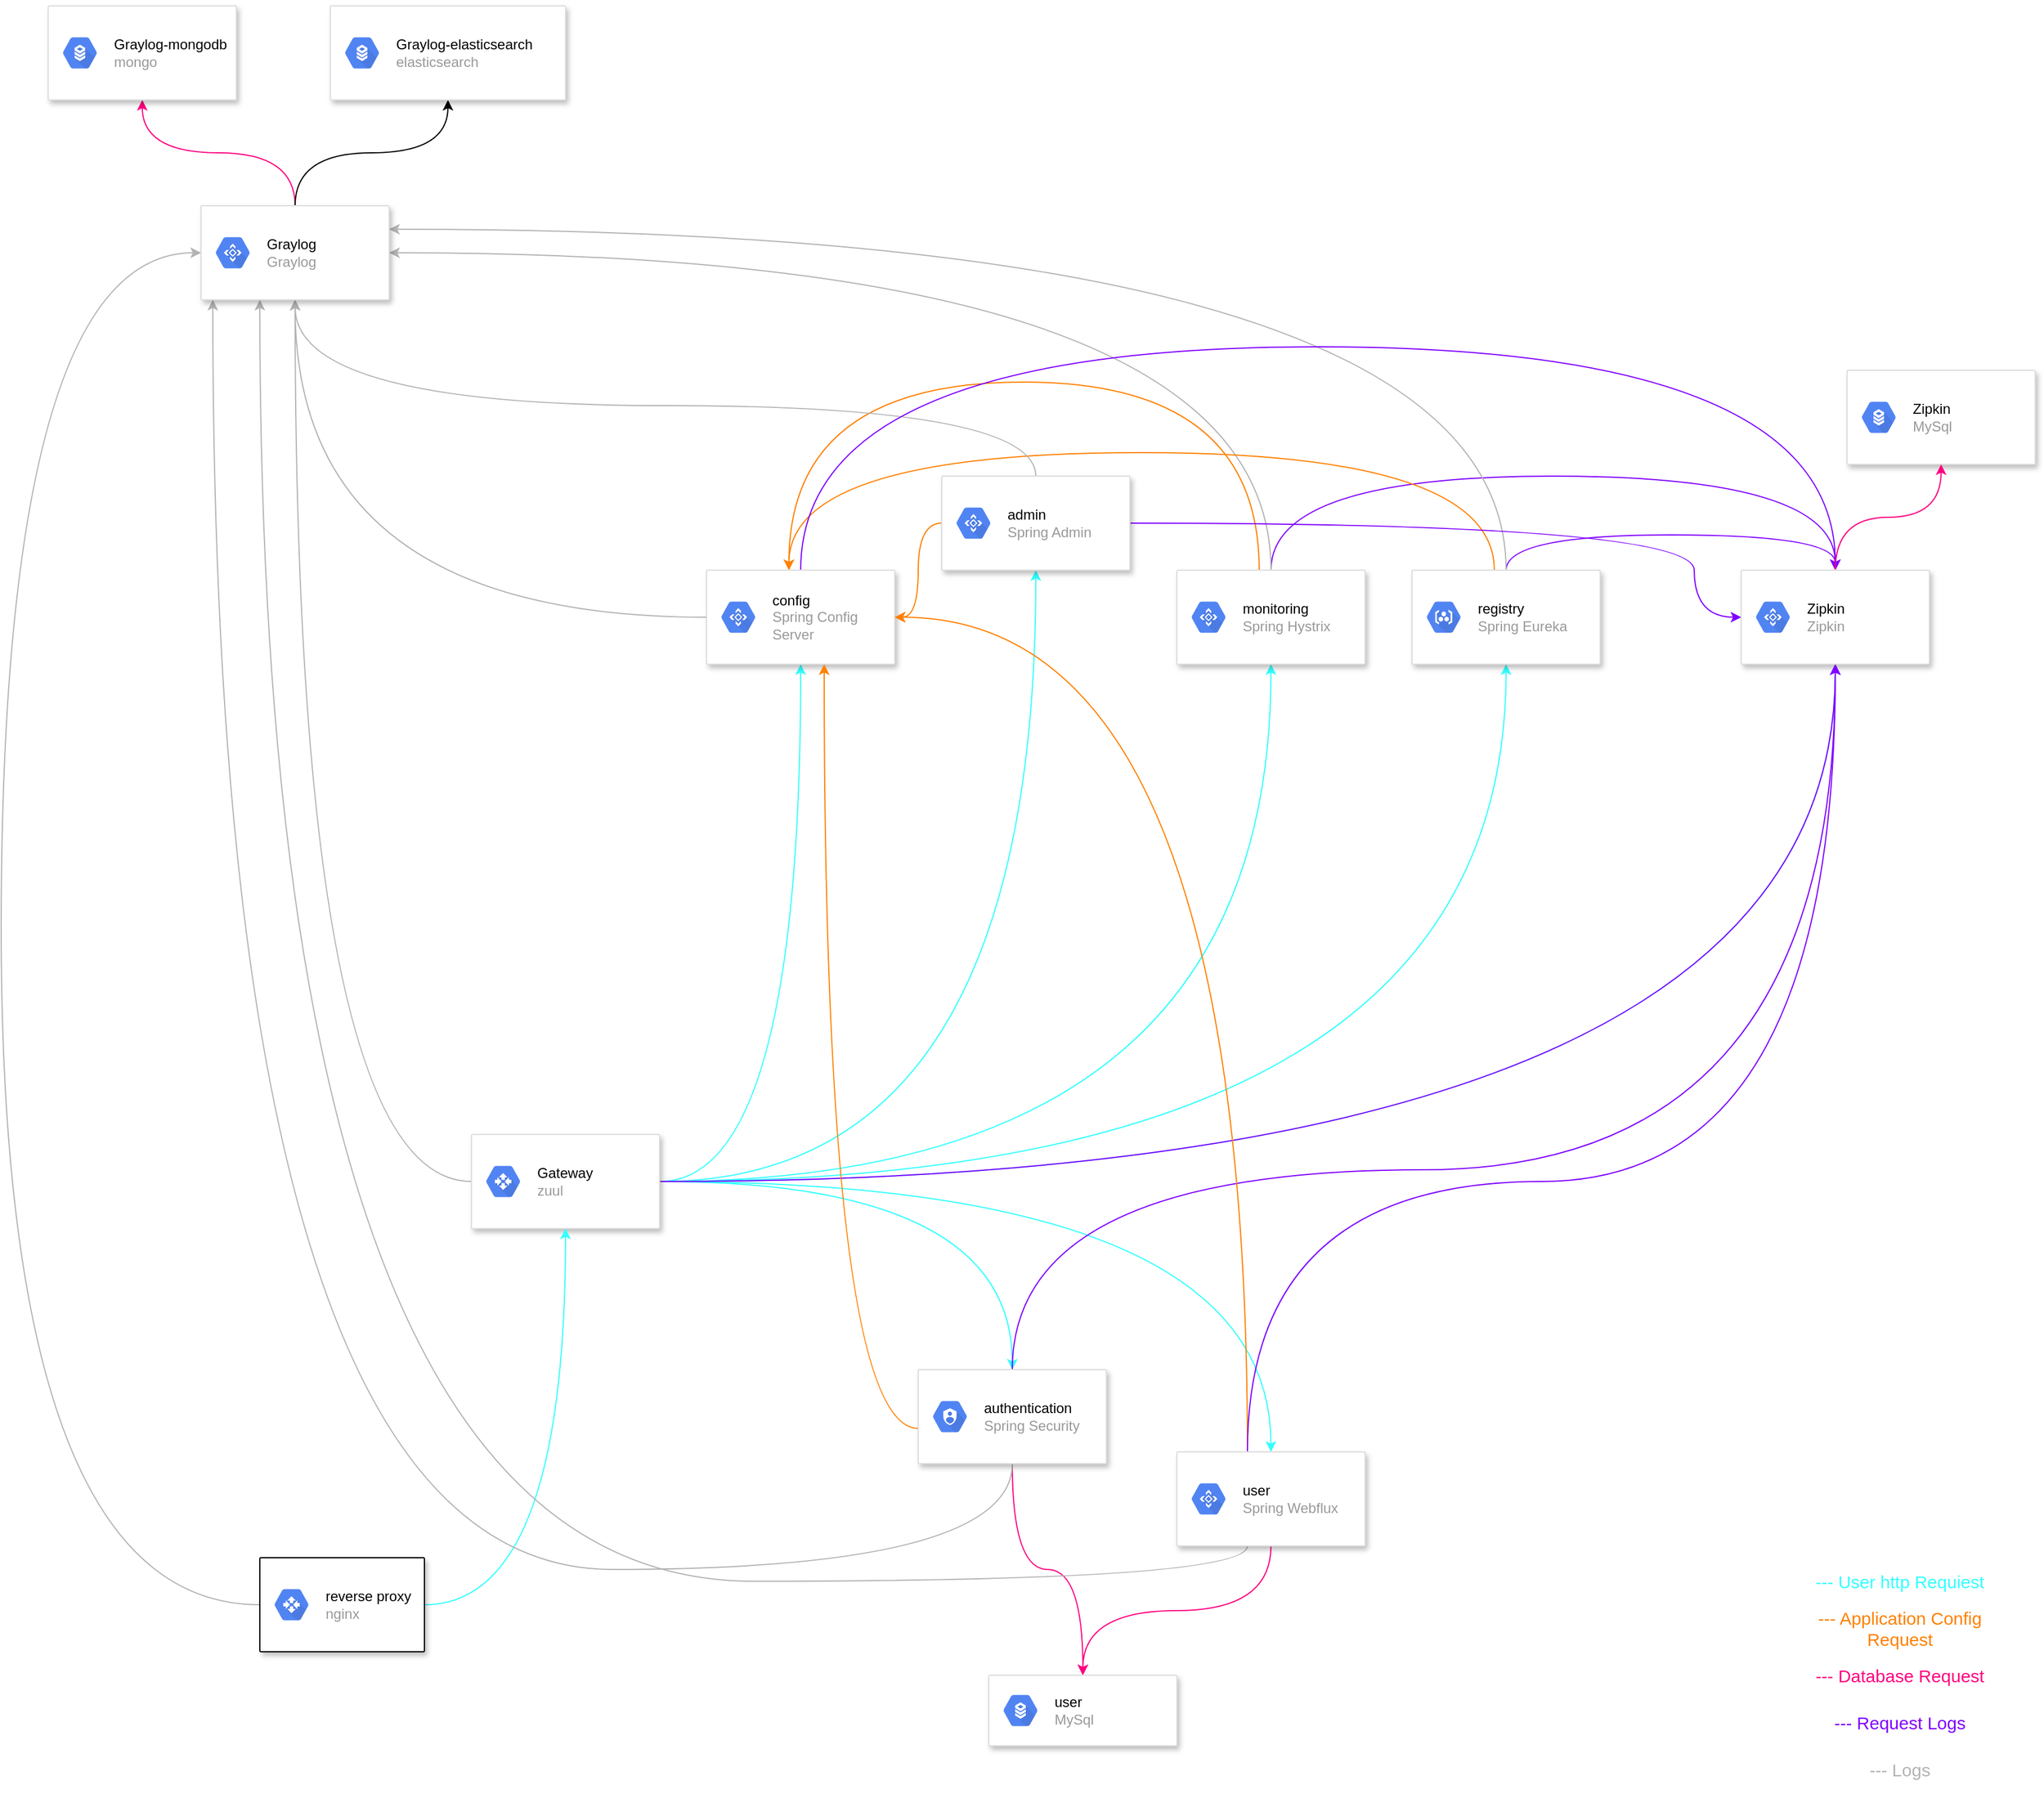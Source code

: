 <mxfile version="13.7.5" type="device"><diagram id="d1ab7348-05c3-a1e3-ca4d-12c340fd6b49" name="Page-1"><mxGraphModel dx="3200" dy="2197" grid="1" gridSize="10" guides="1" tooltips="1" connect="1" arrows="1" fold="1" page="1" pageScale="1" pageWidth="1169" pageHeight="827" background="#ffffff" math="0" shadow="0"><root><mxCell id="0"/><mxCell id="1" parent="0"/><mxCell id="CcAHjyi47y4VUba3ojhx-169" value="" style="strokeColor=#dddddd;shadow=1;strokeWidth=1;rounded=1;absoluteArcSize=1;arcSize=2;" parent="1" vertex="1"><mxGeometry x="1450" y="-330" width="160" height="80" as="geometry"/></mxCell><mxCell id="CcAHjyi47y4VUba3ojhx-170" value="&lt;font color=&quot;#000000&quot;&gt;Zipkin&lt;/font&gt;&lt;br&gt;MySql" style="dashed=0;connectable=0;html=1;fillColor=#5184F3;strokeColor=none;shape=mxgraph.gcp2.hexIcon;prIcon=cloud_sql;part=1;labelPosition=right;verticalLabelPosition=middle;align=left;verticalAlign=middle;spacingLeft=5;fontColor=#999999;fontSize=12;" parent="CcAHjyi47y4VUba3ojhx-169" vertex="1"><mxGeometry y="0.5" width="44" height="39" relative="1" as="geometry"><mxPoint x="5" y="-19.5" as="offset"/></mxGeometry></mxCell><mxCell id="assKSPEKxbRWiS6JcuyA-6" style="edgeStyle=orthogonalEdgeStyle;curved=1;rounded=0;orthogonalLoop=1;jettySize=auto;html=1;strokeColor=#33FFFF;" edge="1" parent="1" source="CcAHjyi47y4VUba3ojhx-171" target="CcAHjyi47y4VUba3ojhx-187"><mxGeometry relative="1" as="geometry"/></mxCell><mxCell id="assKSPEKxbRWiS6JcuyA-7" style="edgeStyle=orthogonalEdgeStyle;curved=1;rounded=0;orthogonalLoop=1;jettySize=auto;html=1;strokeColor=#33FFFF;" edge="1" parent="1" source="CcAHjyi47y4VUba3ojhx-171" target="CcAHjyi47y4VUba3ojhx-191"><mxGeometry relative="1" as="geometry"/></mxCell><mxCell id="assKSPEKxbRWiS6JcuyA-12" style="edgeStyle=orthogonalEdgeStyle;curved=1;rounded=0;orthogonalLoop=1;jettySize=auto;html=1;strokeColor=#33FFFF;" edge="1" parent="1" source="CcAHjyi47y4VUba3ojhx-171" target="CcAHjyi47y4VUba3ojhx-185"><mxGeometry relative="1" as="geometry"/></mxCell><mxCell id="assKSPEKxbRWiS6JcuyA-13" style="edgeStyle=orthogonalEdgeStyle;curved=1;rounded=0;orthogonalLoop=1;jettySize=auto;html=1;strokeColor=#33FFFF;" edge="1" parent="1" source="CcAHjyi47y4VUba3ojhx-171" target="CcAHjyi47y4VUba3ojhx-183"><mxGeometry relative="1" as="geometry"/></mxCell><mxCell id="assKSPEKxbRWiS6JcuyA-14" style="edgeStyle=orthogonalEdgeStyle;curved=1;rounded=0;orthogonalLoop=1;jettySize=auto;html=1;strokeColor=#33FFFF;" edge="1" parent="1" source="CcAHjyi47y4VUba3ojhx-171" target="CcAHjyi47y4VUba3ojhx-177"><mxGeometry relative="1" as="geometry"/></mxCell><mxCell id="assKSPEKxbRWiS6JcuyA-15" style="edgeStyle=orthogonalEdgeStyle;curved=1;rounded=0;orthogonalLoop=1;jettySize=auto;html=1;strokeColor=#33FFFF;" edge="1" parent="1" source="CcAHjyi47y4VUba3ojhx-171" target="CcAHjyi47y4VUba3ojhx-181"><mxGeometry relative="1" as="geometry"/></mxCell><mxCell id="assKSPEKxbRWiS6JcuyA-16" style="edgeStyle=orthogonalEdgeStyle;curved=1;rounded=0;orthogonalLoop=1;jettySize=auto;html=1;strokeColor=#33FFFF;" edge="1" parent="1" source="CcAHjyi47y4VUba3ojhx-171" target="CcAHjyi47y4VUba3ojhx-189"><mxGeometry relative="1" as="geometry"/></mxCell><mxCell id="assKSPEKxbRWiS6JcuyA-51" style="edgeStyle=orthogonalEdgeStyle;curved=1;rounded=0;orthogonalLoop=1;jettySize=auto;html=1;fontSize=15;fontColor=#7F00FF;strokeColor=#B3B3B3;" edge="1" parent="1" source="CcAHjyi47y4VUba3ojhx-171" target="assKSPEKxbRWiS6JcuyA-31"><mxGeometry relative="1" as="geometry"/></mxCell><mxCell id="assKSPEKxbRWiS6JcuyA-52" style="edgeStyle=orthogonalEdgeStyle;curved=1;rounded=0;orthogonalLoop=1;jettySize=auto;html=1;fontSize=15;fontColor=#7F00FF;strokeColor=#7F00FF;" edge="1" parent="1" source="CcAHjyi47y4VUba3ojhx-171" target="CcAHjyi47y4VUba3ojhx-189"><mxGeometry relative="1" as="geometry"/></mxCell><mxCell id="CcAHjyi47y4VUba3ojhx-171" value="" style="strokeColor=#dddddd;shadow=1;strokeWidth=1;rounded=1;absoluteArcSize=1;arcSize=2;" parent="1" vertex="1"><mxGeometry x="280" y="320" width="160" height="80" as="geometry"/></mxCell><mxCell id="CcAHjyi47y4VUba3ojhx-172" value="&lt;font color=&quot;#000000&quot;&gt;Gateway&lt;/font&gt;&lt;br&gt;zuul" style="dashed=0;connectable=0;html=1;fillColor=#5184F3;strokeColor=none;shape=mxgraph.gcp2.hexIcon;prIcon=cloud_router;part=1;labelPosition=right;verticalLabelPosition=middle;align=left;verticalAlign=middle;spacingLeft=5;fontColor=#999999;fontSize=12;" parent="CcAHjyi47y4VUba3ojhx-171" vertex="1"><mxGeometry y="0.5" width="44" height="39" relative="1" as="geometry"><mxPoint x="5" y="-19.5" as="offset"/></mxGeometry></mxCell><mxCell id="assKSPEKxbRWiS6JcuyA-1" style="edgeStyle=orthogonalEdgeStyle;curved=1;rounded=0;orthogonalLoop=1;jettySize=auto;html=1;strokeColor=#33FFFF;" edge="1" parent="1" source="CcAHjyi47y4VUba3ojhx-173" target="CcAHjyi47y4VUba3ojhx-171"><mxGeometry relative="1" as="geometry"/></mxCell><mxCell id="assKSPEKxbRWiS6JcuyA-50" style="edgeStyle=orthogonalEdgeStyle;curved=1;rounded=0;orthogonalLoop=1;jettySize=auto;html=1;fontSize=15;fontColor=#7F00FF;strokeColor=#B3B3B3;" edge="1" parent="1" source="CcAHjyi47y4VUba3ojhx-173" target="assKSPEKxbRWiS6JcuyA-31"><mxGeometry relative="1" as="geometry"><Array as="points"><mxPoint x="-120" y="720"/><mxPoint x="-120" y="-430"/></Array></mxGeometry></mxCell><mxCell id="CcAHjyi47y4VUba3ojhx-173" value="" style="shadow=1;strokeWidth=1;rounded=1;absoluteArcSize=1;arcSize=2;" parent="1" vertex="1"><mxGeometry x="100" y="680" width="140" height="80" as="geometry"/></mxCell><mxCell id="CcAHjyi47y4VUba3ojhx-174" value="&lt;font color=&quot;#000000&quot;&gt;reverse proxy&lt;/font&gt;&lt;br&gt;nginx" style="dashed=0;connectable=0;html=1;fillColor=#5184F3;strokeColor=none;shape=mxgraph.gcp2.hexIcon;prIcon=cloud_router;part=1;labelPosition=right;verticalLabelPosition=middle;align=left;verticalAlign=middle;spacingLeft=5;fontColor=#999999;fontSize=12;" parent="CcAHjyi47y4VUba3ojhx-173" vertex="1"><mxGeometry y="0.5" width="44" height="39" relative="1" as="geometry"><mxPoint x="5" y="-19.5" as="offset"/></mxGeometry></mxCell><mxCell id="assKSPEKxbRWiS6JcuyA-26" style="edgeStyle=orthogonalEdgeStyle;curved=1;rounded=0;orthogonalLoop=1;jettySize=auto;html=1;fontSize=15;fontColor=#FF8000;strokeColor=#FF8000;" edge="1" parent="1" source="CcAHjyi47y4VUba3ojhx-177" target="CcAHjyi47y4VUba3ojhx-185"><mxGeometry relative="1" as="geometry"><Array as="points"><mxPoint x="950" y="-320"/><mxPoint x="550" y="-320"/></Array></mxGeometry></mxCell><mxCell id="assKSPEKxbRWiS6JcuyA-40" style="edgeStyle=orthogonalEdgeStyle;curved=1;rounded=0;orthogonalLoop=1;jettySize=auto;html=1;fontSize=15;fontColor=#FF0080;strokeColor=#7F00FF;" edge="1" parent="1" source="CcAHjyi47y4VUba3ojhx-177" target="CcAHjyi47y4VUba3ojhx-189"><mxGeometry relative="1" as="geometry"><Array as="points"><mxPoint x="960" y="-240"/><mxPoint x="1440" y="-240"/></Array></mxGeometry></mxCell><mxCell id="assKSPEKxbRWiS6JcuyA-48" style="edgeStyle=orthogonalEdgeStyle;curved=1;rounded=0;orthogonalLoop=1;jettySize=auto;html=1;fontSize=15;fontColor=#7F00FF;strokeColor=#B3B3B3;" edge="1" parent="1" source="CcAHjyi47y4VUba3ojhx-177" target="assKSPEKxbRWiS6JcuyA-31"><mxGeometry relative="1" as="geometry"><Array as="points"><mxPoint x="960" y="-430"/></Array></mxGeometry></mxCell><mxCell id="CcAHjyi47y4VUba3ojhx-177" value="" style="strokeColor=#dddddd;shadow=1;strokeWidth=1;rounded=1;absoluteArcSize=1;arcSize=2;" parent="1" vertex="1"><mxGeometry x="880" y="-160" width="160" height="80" as="geometry"/></mxCell><mxCell id="CcAHjyi47y4VUba3ojhx-178" value="&lt;font color=&quot;#000000&quot;&gt;monitoring&lt;/font&gt;&lt;br&gt;Spring Hystrix" style="dashed=0;connectable=0;html=1;fillColor=#5184F3;strokeColor=none;shape=mxgraph.gcp2.hexIcon;prIcon=cloud_apis;part=1;labelPosition=right;verticalLabelPosition=middle;align=left;verticalAlign=middle;spacingLeft=5;fontColor=#999999;fontSize=12;" parent="CcAHjyi47y4VUba3ojhx-177" vertex="1"><mxGeometry y="0.5" width="44" height="39" relative="1" as="geometry"><mxPoint x="5" y="-19.5" as="offset"/></mxGeometry></mxCell><mxCell id="assKSPEKxbRWiS6JcuyA-27" style="edgeStyle=orthogonalEdgeStyle;curved=1;rounded=0;orthogonalLoop=1;jettySize=auto;html=1;strokeColor=#FF8000;fontSize=15;fontColor=#FF8000;" edge="1" parent="1" source="CcAHjyi47y4VUba3ojhx-181" target="CcAHjyi47y4VUba3ojhx-185"><mxGeometry relative="1" as="geometry"><Array as="points"><mxPoint x="1150" y="-260"/><mxPoint x="550" y="-260"/></Array></mxGeometry></mxCell><mxCell id="assKSPEKxbRWiS6JcuyA-39" style="edgeStyle=orthogonalEdgeStyle;curved=1;rounded=0;orthogonalLoop=1;jettySize=auto;html=1;fontSize=15;fontColor=#FF0080;strokeColor=#7F00FF;" edge="1" parent="1" source="CcAHjyi47y4VUba3ojhx-181" target="CcAHjyi47y4VUba3ojhx-189"><mxGeometry relative="1" as="geometry"><Array as="points"><mxPoint x="1160" y="-190"/><mxPoint x="1440" y="-190"/></Array></mxGeometry></mxCell><mxCell id="assKSPEKxbRWiS6JcuyA-49" style="edgeStyle=orthogonalEdgeStyle;curved=1;rounded=0;orthogonalLoop=1;jettySize=auto;html=1;fontSize=15;fontColor=#7F00FF;strokeColor=#B3B3B3;" edge="1" parent="1" source="CcAHjyi47y4VUba3ojhx-181" target="assKSPEKxbRWiS6JcuyA-31"><mxGeometry relative="1" as="geometry"><Array as="points"><mxPoint x="1160" y="-450"/></Array></mxGeometry></mxCell><mxCell id="CcAHjyi47y4VUba3ojhx-181" value="" style="strokeColor=#dddddd;shadow=1;strokeWidth=1;rounded=1;absoluteArcSize=1;arcSize=2;" parent="1" vertex="1"><mxGeometry x="1080" y="-160" width="160" height="80" as="geometry"/></mxCell><mxCell id="CcAHjyi47y4VUba3ojhx-182" value="&lt;font color=&quot;#000000&quot;&gt;registry&lt;/font&gt;&lt;br&gt;Spring Eureka" style="dashed=0;connectable=0;html=1;fillColor=#5184F3;strokeColor=none;shape=mxgraph.gcp2.hexIcon;prIcon=container_registry;part=1;labelPosition=right;verticalLabelPosition=middle;align=left;verticalAlign=middle;spacingLeft=5;fontColor=#999999;fontSize=12;" parent="CcAHjyi47y4VUba3ojhx-181" vertex="1"><mxGeometry y="0.5" width="44" height="39" relative="1" as="geometry"><mxPoint x="5" y="-19.5" as="offset"/></mxGeometry></mxCell><mxCell id="assKSPEKxbRWiS6JcuyA-25" style="edgeStyle=orthogonalEdgeStyle;curved=1;rounded=0;orthogonalLoop=1;jettySize=auto;html=1;fontSize=15;fontColor=#FF8000;strokeColor=#FF8000;" edge="1" parent="1" source="CcAHjyi47y4VUba3ojhx-183" target="CcAHjyi47y4VUba3ojhx-185"><mxGeometry relative="1" as="geometry"/></mxCell><mxCell id="assKSPEKxbRWiS6JcuyA-41" style="edgeStyle=orthogonalEdgeStyle;curved=1;rounded=0;orthogonalLoop=1;jettySize=auto;html=1;fontSize=15;fontColor=#FF0080;strokeColor=#7F00FF;" edge="1" parent="1" source="CcAHjyi47y4VUba3ojhx-183" target="CcAHjyi47y4VUba3ojhx-189"><mxGeometry relative="1" as="geometry"><Array as="points"><mxPoint x="1320" y="-200"/><mxPoint x="1320" y="-120"/></Array></mxGeometry></mxCell><mxCell id="assKSPEKxbRWiS6JcuyA-47" style="edgeStyle=orthogonalEdgeStyle;curved=1;rounded=0;orthogonalLoop=1;jettySize=auto;html=1;fontSize=15;fontColor=#7F00FF;strokeColor=#B3B3B3;" edge="1" parent="1" source="CcAHjyi47y4VUba3ojhx-183" target="assKSPEKxbRWiS6JcuyA-31"><mxGeometry relative="1" as="geometry"><Array as="points"><mxPoint x="760" y="-300"/><mxPoint x="130" y="-300"/></Array></mxGeometry></mxCell><mxCell id="CcAHjyi47y4VUba3ojhx-183" value="" style="strokeColor=#dddddd;shadow=1;strokeWidth=1;rounded=1;absoluteArcSize=1;arcSize=2;" parent="1" vertex="1"><mxGeometry x="680" y="-240" width="160" height="80" as="geometry"/></mxCell><mxCell id="CcAHjyi47y4VUba3ojhx-184" value="&lt;font color=&quot;#000000&quot;&gt;admin&lt;/font&gt;&lt;br&gt;Spring Admin" style="dashed=0;connectable=0;html=1;fillColor=#5184F3;strokeColor=none;shape=mxgraph.gcp2.hexIcon;prIcon=cloud_apis;part=1;labelPosition=right;verticalLabelPosition=middle;align=left;verticalAlign=middle;spacingLeft=5;fontColor=#999999;fontSize=12;" parent="CcAHjyi47y4VUba3ojhx-183" vertex="1"><mxGeometry y="0.5" width="44" height="39" relative="1" as="geometry"><mxPoint x="5" y="-19.5" as="offset"/></mxGeometry></mxCell><mxCell id="assKSPEKxbRWiS6JcuyA-42" style="edgeStyle=orthogonalEdgeStyle;curved=1;rounded=0;orthogonalLoop=1;jettySize=auto;html=1;fontSize=15;fontColor=#FF0080;strokeColor=#7F00FF;" edge="1" parent="1" source="CcAHjyi47y4VUba3ojhx-185" target="CcAHjyi47y4VUba3ojhx-189"><mxGeometry relative="1" as="geometry"><Array as="points"><mxPoint x="560" y="-350"/><mxPoint x="1440" y="-350"/></Array></mxGeometry></mxCell><mxCell id="assKSPEKxbRWiS6JcuyA-46" style="edgeStyle=orthogonalEdgeStyle;curved=1;rounded=0;orthogonalLoop=1;jettySize=auto;html=1;fontSize=15;fontColor=#7F00FF;strokeColor=#B3B3B3;" edge="1" parent="1" source="CcAHjyi47y4VUba3ojhx-185" target="assKSPEKxbRWiS6JcuyA-31"><mxGeometry relative="1" as="geometry"/></mxCell><mxCell id="CcAHjyi47y4VUba3ojhx-185" value="" style="strokeColor=#dddddd;shadow=1;strokeWidth=1;rounded=1;absoluteArcSize=1;arcSize=2;" parent="1" vertex="1"><mxGeometry x="480" y="-160" width="160" height="80" as="geometry"/></mxCell><mxCell id="CcAHjyi47y4VUba3ojhx-186" value="&lt;font color=&quot;#000000&quot;&gt;config&lt;/font&gt;&lt;br&gt;Spring Config &lt;br&gt;Server" style="dashed=0;connectable=0;html=1;fillColor=#5184F3;strokeColor=none;shape=mxgraph.gcp2.hexIcon;prIcon=cloud_apis;part=1;labelPosition=right;verticalLabelPosition=middle;align=left;verticalAlign=middle;spacingLeft=5;fontColor=#999999;fontSize=12;" parent="CcAHjyi47y4VUba3ojhx-185" vertex="1"><mxGeometry y="0.5" width="44" height="39" relative="1" as="geometry"><mxPoint x="5" y="-19.5" as="offset"/></mxGeometry></mxCell><mxCell id="assKSPEKxbRWiS6JcuyA-10" style="edgeStyle=orthogonalEdgeStyle;curved=1;rounded=0;orthogonalLoop=1;jettySize=auto;html=1;strokeColor=#FF0080;" edge="1" parent="1" source="CcAHjyi47y4VUba3ojhx-187" target="CcAHjyi47y4VUba3ojhx-193"><mxGeometry relative="1" as="geometry"/></mxCell><mxCell id="assKSPEKxbRWiS6JcuyA-28" style="edgeStyle=orthogonalEdgeStyle;curved=1;rounded=0;orthogonalLoop=1;jettySize=auto;html=1;strokeColor=#FF8000;fontSize=15;fontColor=#FF8000;" edge="1" parent="1" source="CcAHjyi47y4VUba3ojhx-187" target="CcAHjyi47y4VUba3ojhx-185"><mxGeometry relative="1" as="geometry"><Array as="points"><mxPoint x="580" y="570"/></Array></mxGeometry></mxCell><mxCell id="assKSPEKxbRWiS6JcuyA-43" style="edgeStyle=orthogonalEdgeStyle;curved=1;rounded=0;orthogonalLoop=1;jettySize=auto;html=1;fontSize=15;fontColor=#FF0080;strokeColor=#7F00FF;" edge="1" parent="1" source="CcAHjyi47y4VUba3ojhx-187" target="CcAHjyi47y4VUba3ojhx-189"><mxGeometry relative="1" as="geometry"><Array as="points"><mxPoint x="740" y="350"/><mxPoint x="1440" y="350"/></Array></mxGeometry></mxCell><mxCell id="assKSPEKxbRWiS6JcuyA-54" style="edgeStyle=orthogonalEdgeStyle;curved=1;rounded=0;orthogonalLoop=1;jettySize=auto;html=1;fontSize=15;fontColor=#7F00FF;strokeColor=#B3B3B3;" edge="1" parent="1" source="CcAHjyi47y4VUba3ojhx-187" target="assKSPEKxbRWiS6JcuyA-31"><mxGeometry relative="1" as="geometry"><Array as="points"><mxPoint x="740" y="690"/><mxPoint x="60" y="690"/></Array></mxGeometry></mxCell><mxCell id="CcAHjyi47y4VUba3ojhx-187" value="" style="strokeColor=#dddddd;shadow=1;strokeWidth=1;rounded=1;absoluteArcSize=1;arcSize=2;" parent="1" vertex="1"><mxGeometry x="660" y="520" width="160" height="80" as="geometry"/></mxCell><mxCell id="CcAHjyi47y4VUba3ojhx-188" value="&lt;font color=&quot;#000000&quot;&gt;authentication&lt;/font&gt;&lt;br&gt;Spring&amp;nbsp;Security" style="dashed=0;connectable=0;html=1;fillColor=#5184F3;strokeColor=none;shape=mxgraph.gcp2.hexIcon;prIcon=cloud_iam;part=1;labelPosition=right;verticalLabelPosition=middle;align=left;verticalAlign=middle;spacingLeft=5;fontColor=#999999;fontSize=12;" parent="CcAHjyi47y4VUba3ojhx-187" vertex="1"><mxGeometry y="0.5" width="44" height="39" relative="1" as="geometry"><mxPoint x="5" y="-19.5" as="offset"/></mxGeometry></mxCell><mxCell id="assKSPEKxbRWiS6JcuyA-11" style="edgeStyle=orthogonalEdgeStyle;curved=1;rounded=0;orthogonalLoop=1;jettySize=auto;html=1;strokeColor=#FF0080;" edge="1" parent="1" source="CcAHjyi47y4VUba3ojhx-189" target="CcAHjyi47y4VUba3ojhx-169"><mxGeometry relative="1" as="geometry"/></mxCell><mxCell id="CcAHjyi47y4VUba3ojhx-189" value="" style="strokeColor=#dddddd;shadow=1;strokeWidth=1;rounded=1;absoluteArcSize=1;arcSize=2;" parent="1" vertex="1"><mxGeometry x="1360" y="-160" width="160" height="80" as="geometry"/></mxCell><mxCell id="CcAHjyi47y4VUba3ojhx-190" value="&lt;font color=&quot;#000000&quot;&gt;Zipkin&lt;/font&gt;&lt;br&gt;Zipkin" style="dashed=0;connectable=0;html=1;fillColor=#5184F3;strokeColor=none;shape=mxgraph.gcp2.hexIcon;prIcon=cloud_apis;part=1;labelPosition=right;verticalLabelPosition=middle;align=left;verticalAlign=middle;spacingLeft=5;fontColor=#999999;fontSize=12;" parent="CcAHjyi47y4VUba3ojhx-189" vertex="1"><mxGeometry y="0.5" width="44" height="39" relative="1" as="geometry"><mxPoint x="5" y="-19.5" as="offset"/></mxGeometry></mxCell><mxCell id="assKSPEKxbRWiS6JcuyA-9" style="edgeStyle=orthogonalEdgeStyle;curved=1;rounded=0;orthogonalLoop=1;jettySize=auto;html=1;strokeColor=#FF0080;" edge="1" parent="1" source="CcAHjyi47y4VUba3ojhx-191" target="CcAHjyi47y4VUba3ojhx-193"><mxGeometry relative="1" as="geometry"/></mxCell><mxCell id="assKSPEKxbRWiS6JcuyA-29" style="edgeStyle=orthogonalEdgeStyle;curved=1;rounded=0;orthogonalLoop=1;jettySize=auto;html=1;strokeColor=#FF8000;fontSize=15;fontColor=#FF8000;" edge="1" parent="1" source="CcAHjyi47y4VUba3ojhx-191" target="CcAHjyi47y4VUba3ojhx-185"><mxGeometry relative="1" as="geometry"><Array as="points"><mxPoint x="940" y="-120"/></Array></mxGeometry></mxCell><mxCell id="assKSPEKxbRWiS6JcuyA-44" style="edgeStyle=orthogonalEdgeStyle;curved=1;rounded=0;orthogonalLoop=1;jettySize=auto;html=1;fontSize=15;fontColor=#FF0080;strokeColor=#7F00FF;" edge="1" parent="1" source="CcAHjyi47y4VUba3ojhx-191" target="CcAHjyi47y4VUba3ojhx-189"><mxGeometry relative="1" as="geometry"><Array as="points"><mxPoint x="940" y="360"/><mxPoint x="1440" y="360"/></Array></mxGeometry></mxCell><mxCell id="assKSPEKxbRWiS6JcuyA-53" style="edgeStyle=orthogonalEdgeStyle;curved=1;rounded=0;orthogonalLoop=1;jettySize=auto;html=1;fontSize=15;fontColor=#7F00FF;strokeColor=#B3B3B3;" edge="1" parent="1" source="CcAHjyi47y4VUba3ojhx-191" target="assKSPEKxbRWiS6JcuyA-31"><mxGeometry relative="1" as="geometry"><Array as="points"><mxPoint x="940" y="700"/><mxPoint x="100" y="700"/></Array></mxGeometry></mxCell><mxCell id="CcAHjyi47y4VUba3ojhx-191" value="" style="strokeColor=#dddddd;shadow=1;strokeWidth=1;rounded=1;absoluteArcSize=1;arcSize=2;" parent="1" vertex="1"><mxGeometry x="880" y="590" width="160" height="80" as="geometry"/></mxCell><mxCell id="CcAHjyi47y4VUba3ojhx-192" value="&lt;font color=&quot;#000000&quot;&gt;user&lt;/font&gt;&lt;br&gt;Spring Webflux" style="dashed=0;connectable=0;html=1;fillColor=#5184F3;strokeColor=none;shape=mxgraph.gcp2.hexIcon;prIcon=cloud_apis;part=1;labelPosition=right;verticalLabelPosition=middle;align=left;verticalAlign=middle;spacingLeft=5;fontColor=#999999;fontSize=12;" parent="CcAHjyi47y4VUba3ojhx-191" vertex="1"><mxGeometry y="0.5" width="44" height="39" relative="1" as="geometry"><mxPoint x="5" y="-19.5" as="offset"/></mxGeometry></mxCell><mxCell id="CcAHjyi47y4VUba3ojhx-193" value="" style="strokeColor=#dddddd;shadow=1;strokeWidth=1;rounded=1;absoluteArcSize=1;arcSize=2;" parent="1" vertex="1"><mxGeometry x="720" y="780" width="160" height="60" as="geometry"/></mxCell><mxCell id="CcAHjyi47y4VUba3ojhx-194" value="&lt;font color=&quot;#000000&quot;&gt;user&lt;/font&gt;&lt;br&gt;MySql" style="dashed=0;connectable=0;html=1;fillColor=#5184F3;strokeColor=none;shape=mxgraph.gcp2.hexIcon;prIcon=cloud_sql;part=1;labelPosition=right;verticalLabelPosition=middle;align=left;verticalAlign=middle;spacingLeft=5;fontColor=#999999;fontSize=12;" parent="CcAHjyi47y4VUba3ojhx-193" vertex="1"><mxGeometry y="0.5" width="44" height="39" relative="1" as="geometry"><mxPoint x="5" y="-19.5" as="offset"/></mxGeometry></mxCell><mxCell id="assKSPEKxbRWiS6JcuyA-23" value="--- User http Requiest" style="text;html=1;strokeColor=none;fillColor=none;align=center;verticalAlign=middle;whiteSpace=wrap;rounded=0;labelPosition=center;verticalLabelPosition=middle;fontColor=#33FFFF;fontSize=15;" vertex="1" parent="1"><mxGeometry x="1400" y="680" width="190" height="40" as="geometry"/></mxCell><mxCell id="assKSPEKxbRWiS6JcuyA-24" value="--- Application Config Request" style="text;html=1;strokeColor=none;fillColor=none;align=center;verticalAlign=middle;whiteSpace=wrap;rounded=0;labelPosition=center;verticalLabelPosition=middle;fontSize=15;fontColor=#FF8000;" vertex="1" parent="1"><mxGeometry x="1400" y="720" width="190" height="40" as="geometry"/></mxCell><mxCell id="assKSPEKxbRWiS6JcuyA-30" value="--- Database Request" style="text;html=1;strokeColor=none;fillColor=none;align=center;verticalAlign=middle;whiteSpace=wrap;rounded=0;labelPosition=center;verticalLabelPosition=middle;fontSize=15;fontColor=#FF0080;" vertex="1" parent="1"><mxGeometry x="1400" y="760" width="190" height="40" as="geometry"/></mxCell><mxCell id="assKSPEKxbRWiS6JcuyA-37" style="edgeStyle=orthogonalEdgeStyle;curved=1;rounded=0;orthogonalLoop=1;jettySize=auto;html=1;strokeColor=#FF0080;fontSize=15;fontColor=#FF0080;" edge="1" parent="1" source="assKSPEKxbRWiS6JcuyA-31" target="assKSPEKxbRWiS6JcuyA-33"><mxGeometry relative="1" as="geometry"/></mxCell><mxCell id="assKSPEKxbRWiS6JcuyA-38" style="edgeStyle=orthogonalEdgeStyle;curved=1;rounded=0;orthogonalLoop=1;jettySize=auto;html=1;fontSize=15;fontColor=#FF0080;" edge="1" parent="1" source="assKSPEKxbRWiS6JcuyA-31" target="assKSPEKxbRWiS6JcuyA-35"><mxGeometry relative="1" as="geometry"/></mxCell><mxCell id="assKSPEKxbRWiS6JcuyA-31" value="" style="strokeColor=#dddddd;shadow=1;strokeWidth=1;rounded=1;absoluteArcSize=1;arcSize=2;" vertex="1" parent="1"><mxGeometry x="50" y="-470" width="160" height="80" as="geometry"/></mxCell><mxCell id="assKSPEKxbRWiS6JcuyA-32" value="&lt;font color=&quot;#000000&quot;&gt;Graylog&lt;/font&gt;&lt;br&gt;Graylog" style="dashed=0;connectable=0;html=1;fillColor=#5184F3;strokeColor=none;shape=mxgraph.gcp2.hexIcon;prIcon=cloud_apis;part=1;labelPosition=right;verticalLabelPosition=middle;align=left;verticalAlign=middle;spacingLeft=5;fontColor=#999999;fontSize=12;" vertex="1" parent="assKSPEKxbRWiS6JcuyA-31"><mxGeometry y="0.5" width="44" height="39" relative="1" as="geometry"><mxPoint x="5" y="-19.5" as="offset"/></mxGeometry></mxCell><mxCell id="assKSPEKxbRWiS6JcuyA-33" value="" style="strokeColor=#dddddd;shadow=1;strokeWidth=1;rounded=1;absoluteArcSize=1;arcSize=2;" vertex="1" parent="1"><mxGeometry x="-80" y="-640" width="160" height="80" as="geometry"/></mxCell><mxCell id="assKSPEKxbRWiS6JcuyA-34" value="&lt;font color=&quot;#000000&quot;&gt;Graylog-mongodb&lt;/font&gt;&lt;br&gt;mongo" style="dashed=0;connectable=0;html=1;fillColor=#5184F3;strokeColor=none;shape=mxgraph.gcp2.hexIcon;prIcon=cloud_sql;part=1;labelPosition=right;verticalLabelPosition=middle;align=left;verticalAlign=middle;spacingLeft=5;fontColor=#999999;fontSize=12;" vertex="1" parent="assKSPEKxbRWiS6JcuyA-33"><mxGeometry y="0.5" width="44" height="39" relative="1" as="geometry"><mxPoint x="5" y="-19.5" as="offset"/></mxGeometry></mxCell><mxCell id="assKSPEKxbRWiS6JcuyA-35" value="" style="strokeColor=#dddddd;shadow=1;strokeWidth=1;rounded=1;absoluteArcSize=1;arcSize=2;" vertex="1" parent="1"><mxGeometry x="160" y="-640" width="200" height="80" as="geometry"/></mxCell><mxCell id="assKSPEKxbRWiS6JcuyA-36" value="&lt;font color=&quot;#000000&quot;&gt;Graylog-elasticsearch&lt;/font&gt;&lt;br&gt;elasticsearch" style="dashed=0;connectable=0;html=1;fillColor=#5184F3;strokeColor=none;shape=mxgraph.gcp2.hexIcon;prIcon=cloud_sql;part=1;labelPosition=right;verticalLabelPosition=middle;align=left;verticalAlign=middle;spacingLeft=5;fontColor=#999999;fontSize=12;" vertex="1" parent="assKSPEKxbRWiS6JcuyA-35"><mxGeometry y="0.5" width="44" height="39" relative="1" as="geometry"><mxPoint x="5" y="-19.5" as="offset"/></mxGeometry></mxCell><mxCell id="assKSPEKxbRWiS6JcuyA-45" value="--- Request Logs" style="text;html=1;strokeColor=none;fillColor=none;align=center;verticalAlign=middle;whiteSpace=wrap;rounded=0;labelPosition=center;verticalLabelPosition=middle;fontSize=15;fontColor=#7F00FF;" vertex="1" parent="1"><mxGeometry x="1400" y="800" width="190" height="40" as="geometry"/></mxCell><mxCell id="assKSPEKxbRWiS6JcuyA-55" value="--- Logs" style="text;html=1;strokeColor=none;fillColor=none;align=center;verticalAlign=middle;whiteSpace=wrap;rounded=0;labelPosition=center;verticalLabelPosition=middle;fontSize=15;fontColor=#B3B3B3;" vertex="1" parent="1"><mxGeometry x="1400" y="840" width="190" height="40" as="geometry"/></mxCell></root></mxGraphModel></diagram></mxfile>
